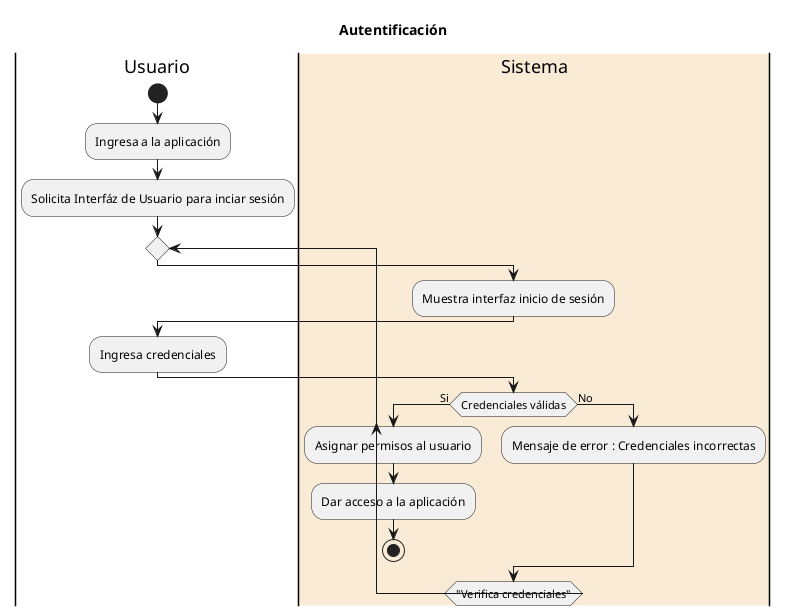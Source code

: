 @startuml Autentificación
title Autentificación 
|Usuario|
start
:Ingresa a la aplicación;
:Solicita Interfáz de Usuario para inciar sesión;
repeat
  |#AntiqueWhite|Sistema|
  :Muestra interfaz inicio de sesión;
  |Usuario|
  :Ingresa credenciales;
  |Sistema|
  if (Credenciales válidas) then (Si)
    :Asignar permisos al usuario;
    :Dar acceso a la aplicación;
    stop
  else (No)
    :Mensaje de error : Credenciales incorrectas;
  endif
repeatwhile("Verifica credenciales")
@enduml
